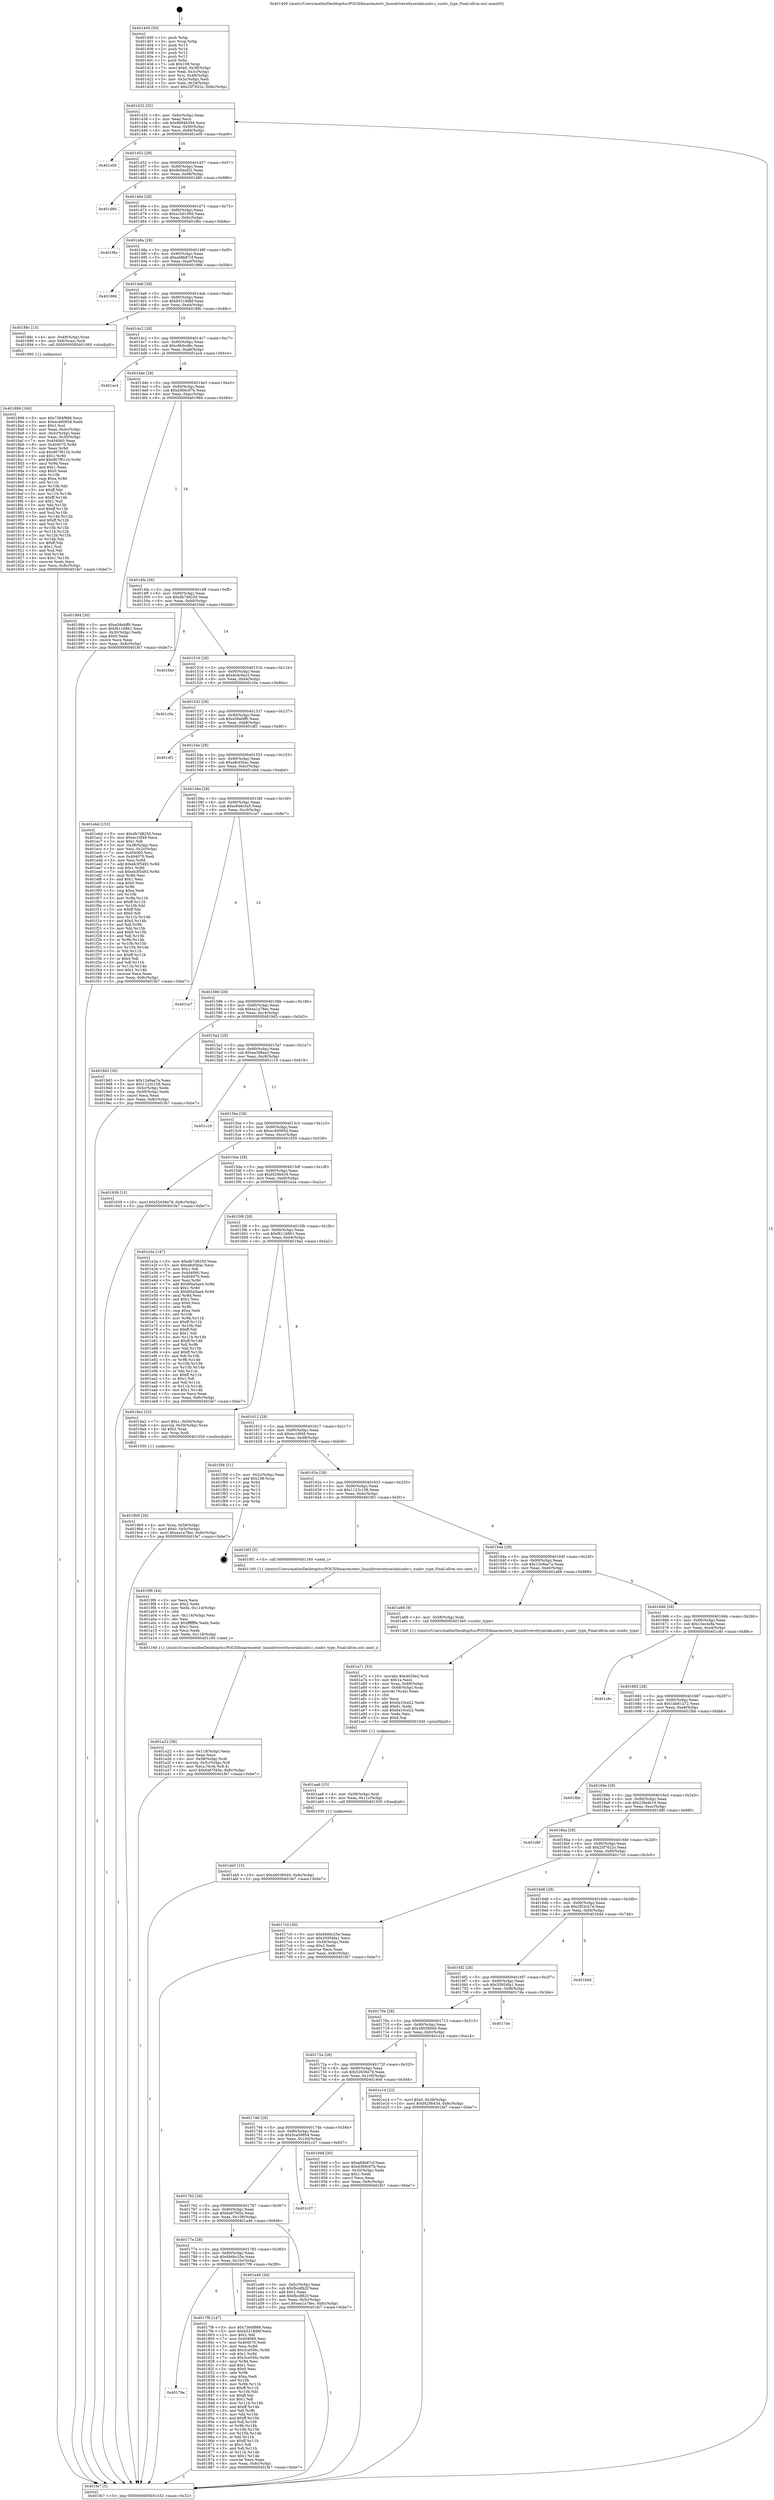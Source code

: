 digraph "0x401400" {
  label = "0x401400 (/mnt/c/Users/mathe/Desktop/tcc/POCII/binaries/extr_linuxdriversttyserialsunhv.c_sunhv_type_Final-ollvm.out::main(0))"
  labelloc = "t"
  node[shape=record]

  Entry [label="",width=0.3,height=0.3,shape=circle,fillcolor=black,style=filled]
  "0x401432" [label="{
     0x401432 [32]\l
     | [instrs]\l
     &nbsp;&nbsp;0x401432 \<+6\>: mov -0x8c(%rbp),%eax\l
     &nbsp;&nbsp;0x401438 \<+2\>: mov %eax,%ecx\l
     &nbsp;&nbsp;0x40143a \<+6\>: sub $0x8b94b394,%ecx\l
     &nbsp;&nbsp;0x401440 \<+6\>: mov %eax,-0x90(%rbp)\l
     &nbsp;&nbsp;0x401446 \<+6\>: mov %ecx,-0x94(%rbp)\l
     &nbsp;&nbsp;0x40144c \<+6\>: je 0000000000401e00 \<main+0xa00\>\l
  }"]
  "0x401e00" [label="{
     0x401e00\l
  }", style=dashed]
  "0x401452" [label="{
     0x401452 [28]\l
     | [instrs]\l
     &nbsp;&nbsp;0x401452 \<+5\>: jmp 0000000000401457 \<main+0x57\>\l
     &nbsp;&nbsp;0x401457 \<+6\>: mov -0x90(%rbp),%eax\l
     &nbsp;&nbsp;0x40145d \<+5\>: sub $0x9e5eaf22,%eax\l
     &nbsp;&nbsp;0x401462 \<+6\>: mov %eax,-0x98(%rbp)\l
     &nbsp;&nbsp;0x401468 \<+6\>: je 0000000000401d80 \<main+0x980\>\l
  }"]
  Exit [label="",width=0.3,height=0.3,shape=circle,fillcolor=black,style=filled,peripheries=2]
  "0x401d80" [label="{
     0x401d80\l
  }", style=dashed]
  "0x40146e" [label="{
     0x40146e [28]\l
     | [instrs]\l
     &nbsp;&nbsp;0x40146e \<+5\>: jmp 0000000000401473 \<main+0x73\>\l
     &nbsp;&nbsp;0x401473 \<+6\>: mov -0x90(%rbp),%eax\l
     &nbsp;&nbsp;0x401479 \<+5\>: sub $0xa1b0190d,%eax\l
     &nbsp;&nbsp;0x40147e \<+6\>: mov %eax,-0x9c(%rbp)\l
     &nbsp;&nbsp;0x401484 \<+6\>: je 0000000000401f8a \<main+0xb8a\>\l
  }"]
  "0x401ab5" [label="{
     0x401ab5 [15]\l
     | [instrs]\l
     &nbsp;&nbsp;0x401ab5 \<+10\>: movl $0x48038040,-0x8c(%rbp)\l
     &nbsp;&nbsp;0x401abf \<+5\>: jmp 0000000000401fe7 \<main+0xbe7\>\l
  }"]
  "0x401f8a" [label="{
     0x401f8a\l
  }", style=dashed]
  "0x40148a" [label="{
     0x40148a [28]\l
     | [instrs]\l
     &nbsp;&nbsp;0x40148a \<+5\>: jmp 000000000040148f \<main+0x8f\>\l
     &nbsp;&nbsp;0x40148f \<+6\>: mov -0x90(%rbp),%eax\l
     &nbsp;&nbsp;0x401495 \<+5\>: sub $0xa68b87cf,%eax\l
     &nbsp;&nbsp;0x40149a \<+6\>: mov %eax,-0xa0(%rbp)\l
     &nbsp;&nbsp;0x4014a0 \<+6\>: je 0000000000401966 \<main+0x566\>\l
  }"]
  "0x401aa6" [label="{
     0x401aa6 [15]\l
     | [instrs]\l
     &nbsp;&nbsp;0x401aa6 \<+4\>: mov -0x58(%rbp),%rdi\l
     &nbsp;&nbsp;0x401aaa \<+6\>: mov %eax,-0x11c(%rbp)\l
     &nbsp;&nbsp;0x401ab0 \<+5\>: call 0000000000401030 \<free@plt\>\l
     | [calls]\l
     &nbsp;&nbsp;0x401030 \{1\} (unknown)\l
  }"]
  "0x401966" [label="{
     0x401966\l
  }", style=dashed]
  "0x4014a6" [label="{
     0x4014a6 [28]\l
     | [instrs]\l
     &nbsp;&nbsp;0x4014a6 \<+5\>: jmp 00000000004014ab \<main+0xab\>\l
     &nbsp;&nbsp;0x4014ab \<+6\>: mov -0x90(%rbp),%eax\l
     &nbsp;&nbsp;0x4014b1 \<+5\>: sub $0xb5218d6f,%eax\l
     &nbsp;&nbsp;0x4014b6 \<+6\>: mov %eax,-0xa4(%rbp)\l
     &nbsp;&nbsp;0x4014bc \<+6\>: je 000000000040188c \<main+0x48c\>\l
  }"]
  "0x401a71" [label="{
     0x401a71 [53]\l
     | [instrs]\l
     &nbsp;&nbsp;0x401a71 \<+10\>: movabs $0x4020e2,%rdi\l
     &nbsp;&nbsp;0x401a7b \<+5\>: mov $0x1a,%ecx\l
     &nbsp;&nbsp;0x401a80 \<+4\>: mov %rax,-0x68(%rbp)\l
     &nbsp;&nbsp;0x401a84 \<+4\>: mov -0x68(%rbp),%rax\l
     &nbsp;&nbsp;0x401a88 \<+3\>: movsbl (%rax),%eax\l
     &nbsp;&nbsp;0x401a8b \<+1\>: cltd\l
     &nbsp;&nbsp;0x401a8c \<+2\>: idiv %ecx\l
     &nbsp;&nbsp;0x401a8e \<+6\>: add $0x6a10ce22,%edx\l
     &nbsp;&nbsp;0x401a94 \<+3\>: add $0x61,%edx\l
     &nbsp;&nbsp;0x401a97 \<+6\>: sub $0x6a10ce22,%edx\l
     &nbsp;&nbsp;0x401a9d \<+2\>: mov %edx,%esi\l
     &nbsp;&nbsp;0x401a9f \<+2\>: mov $0x0,%al\l
     &nbsp;&nbsp;0x401aa1 \<+5\>: call 0000000000401040 \<printf@plt\>\l
     | [calls]\l
     &nbsp;&nbsp;0x401040 \{1\} (unknown)\l
  }"]
  "0x40188c" [label="{
     0x40188c [13]\l
     | [instrs]\l
     &nbsp;&nbsp;0x40188c \<+4\>: mov -0x48(%rbp),%rax\l
     &nbsp;&nbsp;0x401890 \<+4\>: mov 0x8(%rax),%rdi\l
     &nbsp;&nbsp;0x401894 \<+5\>: call 0000000000401060 \<atoi@plt\>\l
     | [calls]\l
     &nbsp;&nbsp;0x401060 \{1\} (unknown)\l
  }"]
  "0x4014c2" [label="{
     0x4014c2 [28]\l
     | [instrs]\l
     &nbsp;&nbsp;0x4014c2 \<+5\>: jmp 00000000004014c7 \<main+0xc7\>\l
     &nbsp;&nbsp;0x4014c7 \<+6\>: mov -0x90(%rbp),%eax\l
     &nbsp;&nbsp;0x4014cd \<+5\>: sub $0xc6b0cd6c,%eax\l
     &nbsp;&nbsp;0x4014d2 \<+6\>: mov %eax,-0xa8(%rbp)\l
     &nbsp;&nbsp;0x4014d8 \<+6\>: je 0000000000401ac4 \<main+0x6c4\>\l
  }"]
  "0x401a22" [label="{
     0x401a22 [36]\l
     | [instrs]\l
     &nbsp;&nbsp;0x401a22 \<+6\>: mov -0x118(%rbp),%ecx\l
     &nbsp;&nbsp;0x401a28 \<+3\>: imul %eax,%ecx\l
     &nbsp;&nbsp;0x401a2b \<+4\>: mov -0x58(%rbp),%rdi\l
     &nbsp;&nbsp;0x401a2f \<+4\>: movslq -0x5c(%rbp),%r8\l
     &nbsp;&nbsp;0x401a33 \<+4\>: mov %ecx,(%rdi,%r8,4)\l
     &nbsp;&nbsp;0x401a37 \<+10\>: movl $0x6a67f45e,-0x8c(%rbp)\l
     &nbsp;&nbsp;0x401a41 \<+5\>: jmp 0000000000401fe7 \<main+0xbe7\>\l
  }"]
  "0x401ac4" [label="{
     0x401ac4\l
  }", style=dashed]
  "0x4014de" [label="{
     0x4014de [28]\l
     | [instrs]\l
     &nbsp;&nbsp;0x4014de \<+5\>: jmp 00000000004014e3 \<main+0xe3\>\l
     &nbsp;&nbsp;0x4014e3 \<+6\>: mov -0x90(%rbp),%eax\l
     &nbsp;&nbsp;0x4014e9 \<+5\>: sub $0xd366c97b,%eax\l
     &nbsp;&nbsp;0x4014ee \<+6\>: mov %eax,-0xac(%rbp)\l
     &nbsp;&nbsp;0x4014f4 \<+6\>: je 0000000000401984 \<main+0x584\>\l
  }"]
  "0x4019f6" [label="{
     0x4019f6 [44]\l
     | [instrs]\l
     &nbsp;&nbsp;0x4019f6 \<+2\>: xor %ecx,%ecx\l
     &nbsp;&nbsp;0x4019f8 \<+5\>: mov $0x2,%edx\l
     &nbsp;&nbsp;0x4019fd \<+6\>: mov %edx,-0x114(%rbp)\l
     &nbsp;&nbsp;0x401a03 \<+1\>: cltd\l
     &nbsp;&nbsp;0x401a04 \<+6\>: mov -0x114(%rbp),%esi\l
     &nbsp;&nbsp;0x401a0a \<+2\>: idiv %esi\l
     &nbsp;&nbsp;0x401a0c \<+6\>: imul $0xfffffffe,%edx,%edx\l
     &nbsp;&nbsp;0x401a12 \<+3\>: sub $0x1,%ecx\l
     &nbsp;&nbsp;0x401a15 \<+2\>: sub %ecx,%edx\l
     &nbsp;&nbsp;0x401a17 \<+6\>: mov %edx,-0x118(%rbp)\l
     &nbsp;&nbsp;0x401a1d \<+5\>: call 0000000000401160 \<next_i\>\l
     | [calls]\l
     &nbsp;&nbsp;0x401160 \{1\} (/mnt/c/Users/mathe/Desktop/tcc/POCII/binaries/extr_linuxdriversttyserialsunhv.c_sunhv_type_Final-ollvm.out::next_i)\l
  }"]
  "0x401984" [label="{
     0x401984 [30]\l
     | [instrs]\l
     &nbsp;&nbsp;0x401984 \<+5\>: mov $0xe58ebff0,%eax\l
     &nbsp;&nbsp;0x401989 \<+5\>: mov $0xf6116861,%ecx\l
     &nbsp;&nbsp;0x40198e \<+3\>: mov -0x30(%rbp),%edx\l
     &nbsp;&nbsp;0x401991 \<+3\>: cmp $0x0,%edx\l
     &nbsp;&nbsp;0x401994 \<+3\>: cmove %ecx,%eax\l
     &nbsp;&nbsp;0x401997 \<+6\>: mov %eax,-0x8c(%rbp)\l
     &nbsp;&nbsp;0x40199d \<+5\>: jmp 0000000000401fe7 \<main+0xbe7\>\l
  }"]
  "0x4014fa" [label="{
     0x4014fa [28]\l
     | [instrs]\l
     &nbsp;&nbsp;0x4014fa \<+5\>: jmp 00000000004014ff \<main+0xff\>\l
     &nbsp;&nbsp;0x4014ff \<+6\>: mov -0x90(%rbp),%eax\l
     &nbsp;&nbsp;0x401505 \<+5\>: sub $0xdb7d8250,%eax\l
     &nbsp;&nbsp;0x40150a \<+6\>: mov %eax,-0xb0(%rbp)\l
     &nbsp;&nbsp;0x401510 \<+6\>: je 0000000000401fdd \<main+0xbdd\>\l
  }"]
  "0x4019b9" [label="{
     0x4019b9 [26]\l
     | [instrs]\l
     &nbsp;&nbsp;0x4019b9 \<+4\>: mov %rax,-0x58(%rbp)\l
     &nbsp;&nbsp;0x4019bd \<+7\>: movl $0x0,-0x5c(%rbp)\l
     &nbsp;&nbsp;0x4019c4 \<+10\>: movl $0xea1a78ec,-0x8c(%rbp)\l
     &nbsp;&nbsp;0x4019ce \<+5\>: jmp 0000000000401fe7 \<main+0xbe7\>\l
  }"]
  "0x401fdd" [label="{
     0x401fdd\l
  }", style=dashed]
  "0x401516" [label="{
     0x401516 [28]\l
     | [instrs]\l
     &nbsp;&nbsp;0x401516 \<+5\>: jmp 000000000040151b \<main+0x11b\>\l
     &nbsp;&nbsp;0x40151b \<+6\>: mov -0x90(%rbp),%eax\l
     &nbsp;&nbsp;0x401521 \<+5\>: sub $0xdcdc9ac3,%eax\l
     &nbsp;&nbsp;0x401526 \<+6\>: mov %eax,-0xb4(%rbp)\l
     &nbsp;&nbsp;0x40152c \<+6\>: je 0000000000401c0a \<main+0x80a\>\l
  }"]
  "0x401899" [label="{
     0x401899 [160]\l
     | [instrs]\l
     &nbsp;&nbsp;0x401899 \<+5\>: mov $0x7384f988,%ecx\l
     &nbsp;&nbsp;0x40189e \<+5\>: mov $0xec40085d,%edx\l
     &nbsp;&nbsp;0x4018a3 \<+3\>: mov $0x1,%sil\l
     &nbsp;&nbsp;0x4018a6 \<+3\>: mov %eax,-0x4c(%rbp)\l
     &nbsp;&nbsp;0x4018a9 \<+3\>: mov -0x4c(%rbp),%eax\l
     &nbsp;&nbsp;0x4018ac \<+3\>: mov %eax,-0x30(%rbp)\l
     &nbsp;&nbsp;0x4018af \<+7\>: mov 0x404060,%eax\l
     &nbsp;&nbsp;0x4018b6 \<+8\>: mov 0x404070,%r8d\l
     &nbsp;&nbsp;0x4018be \<+3\>: mov %eax,%r9d\l
     &nbsp;&nbsp;0x4018c1 \<+7\>: sub $0x967f911b,%r9d\l
     &nbsp;&nbsp;0x4018c8 \<+4\>: sub $0x1,%r9d\l
     &nbsp;&nbsp;0x4018cc \<+7\>: add $0x967f911b,%r9d\l
     &nbsp;&nbsp;0x4018d3 \<+4\>: imul %r9d,%eax\l
     &nbsp;&nbsp;0x4018d7 \<+3\>: and $0x1,%eax\l
     &nbsp;&nbsp;0x4018da \<+3\>: cmp $0x0,%eax\l
     &nbsp;&nbsp;0x4018dd \<+4\>: sete %r10b\l
     &nbsp;&nbsp;0x4018e1 \<+4\>: cmp $0xa,%r8d\l
     &nbsp;&nbsp;0x4018e5 \<+4\>: setl %r11b\l
     &nbsp;&nbsp;0x4018e9 \<+3\>: mov %r10b,%bl\l
     &nbsp;&nbsp;0x4018ec \<+3\>: xor $0xff,%bl\l
     &nbsp;&nbsp;0x4018ef \<+3\>: mov %r11b,%r14b\l
     &nbsp;&nbsp;0x4018f2 \<+4\>: xor $0xff,%r14b\l
     &nbsp;&nbsp;0x4018f6 \<+4\>: xor $0x1,%sil\l
     &nbsp;&nbsp;0x4018fa \<+3\>: mov %bl,%r15b\l
     &nbsp;&nbsp;0x4018fd \<+4\>: and $0xff,%r15b\l
     &nbsp;&nbsp;0x401901 \<+3\>: and %sil,%r10b\l
     &nbsp;&nbsp;0x401904 \<+3\>: mov %r14b,%r12b\l
     &nbsp;&nbsp;0x401907 \<+4\>: and $0xff,%r12b\l
     &nbsp;&nbsp;0x40190b \<+3\>: and %sil,%r11b\l
     &nbsp;&nbsp;0x40190e \<+3\>: or %r10b,%r15b\l
     &nbsp;&nbsp;0x401911 \<+3\>: or %r11b,%r12b\l
     &nbsp;&nbsp;0x401914 \<+3\>: xor %r12b,%r15b\l
     &nbsp;&nbsp;0x401917 \<+3\>: or %r14b,%bl\l
     &nbsp;&nbsp;0x40191a \<+3\>: xor $0xff,%bl\l
     &nbsp;&nbsp;0x40191d \<+4\>: or $0x1,%sil\l
     &nbsp;&nbsp;0x401921 \<+3\>: and %sil,%bl\l
     &nbsp;&nbsp;0x401924 \<+3\>: or %bl,%r15b\l
     &nbsp;&nbsp;0x401927 \<+4\>: test $0x1,%r15b\l
     &nbsp;&nbsp;0x40192b \<+3\>: cmovne %edx,%ecx\l
     &nbsp;&nbsp;0x40192e \<+6\>: mov %ecx,-0x8c(%rbp)\l
     &nbsp;&nbsp;0x401934 \<+5\>: jmp 0000000000401fe7 \<main+0xbe7\>\l
  }"]
  "0x401c0a" [label="{
     0x401c0a\l
  }", style=dashed]
  "0x401532" [label="{
     0x401532 [28]\l
     | [instrs]\l
     &nbsp;&nbsp;0x401532 \<+5\>: jmp 0000000000401537 \<main+0x137\>\l
     &nbsp;&nbsp;0x401537 \<+6\>: mov -0x90(%rbp),%eax\l
     &nbsp;&nbsp;0x40153d \<+5\>: sub $0xe58ebff0,%eax\l
     &nbsp;&nbsp;0x401542 \<+6\>: mov %eax,-0xb8(%rbp)\l
     &nbsp;&nbsp;0x401548 \<+6\>: je 0000000000401df1 \<main+0x9f1\>\l
  }"]
  "0x40179a" [label="{
     0x40179a\l
  }", style=dashed]
  "0x401df1" [label="{
     0x401df1\l
  }", style=dashed]
  "0x40154e" [label="{
     0x40154e [28]\l
     | [instrs]\l
     &nbsp;&nbsp;0x40154e \<+5\>: jmp 0000000000401553 \<main+0x153\>\l
     &nbsp;&nbsp;0x401553 \<+6\>: mov -0x90(%rbp),%eax\l
     &nbsp;&nbsp;0x401559 \<+5\>: sub $0xe8cf30ac,%eax\l
     &nbsp;&nbsp;0x40155e \<+6\>: mov %eax,-0xbc(%rbp)\l
     &nbsp;&nbsp;0x401564 \<+6\>: je 0000000000401ebd \<main+0xabd\>\l
  }"]
  "0x4017f9" [label="{
     0x4017f9 [147]\l
     | [instrs]\l
     &nbsp;&nbsp;0x4017f9 \<+5\>: mov $0x7384f988,%eax\l
     &nbsp;&nbsp;0x4017fe \<+5\>: mov $0xb5218d6f,%ecx\l
     &nbsp;&nbsp;0x401803 \<+2\>: mov $0x1,%dl\l
     &nbsp;&nbsp;0x401805 \<+7\>: mov 0x404060,%esi\l
     &nbsp;&nbsp;0x40180c \<+7\>: mov 0x404070,%edi\l
     &nbsp;&nbsp;0x401813 \<+3\>: mov %esi,%r8d\l
     &nbsp;&nbsp;0x401816 \<+7\>: add $0x3ce556c,%r8d\l
     &nbsp;&nbsp;0x40181d \<+4\>: sub $0x1,%r8d\l
     &nbsp;&nbsp;0x401821 \<+7\>: sub $0x3ce556c,%r8d\l
     &nbsp;&nbsp;0x401828 \<+4\>: imul %r8d,%esi\l
     &nbsp;&nbsp;0x40182c \<+3\>: and $0x1,%esi\l
     &nbsp;&nbsp;0x40182f \<+3\>: cmp $0x0,%esi\l
     &nbsp;&nbsp;0x401832 \<+4\>: sete %r9b\l
     &nbsp;&nbsp;0x401836 \<+3\>: cmp $0xa,%edi\l
     &nbsp;&nbsp;0x401839 \<+4\>: setl %r10b\l
     &nbsp;&nbsp;0x40183d \<+3\>: mov %r9b,%r11b\l
     &nbsp;&nbsp;0x401840 \<+4\>: xor $0xff,%r11b\l
     &nbsp;&nbsp;0x401844 \<+3\>: mov %r10b,%bl\l
     &nbsp;&nbsp;0x401847 \<+3\>: xor $0xff,%bl\l
     &nbsp;&nbsp;0x40184a \<+3\>: xor $0x1,%dl\l
     &nbsp;&nbsp;0x40184d \<+3\>: mov %r11b,%r14b\l
     &nbsp;&nbsp;0x401850 \<+4\>: and $0xff,%r14b\l
     &nbsp;&nbsp;0x401854 \<+3\>: and %dl,%r9b\l
     &nbsp;&nbsp;0x401857 \<+3\>: mov %bl,%r15b\l
     &nbsp;&nbsp;0x40185a \<+4\>: and $0xff,%r15b\l
     &nbsp;&nbsp;0x40185e \<+3\>: and %dl,%r10b\l
     &nbsp;&nbsp;0x401861 \<+3\>: or %r9b,%r14b\l
     &nbsp;&nbsp;0x401864 \<+3\>: or %r10b,%r15b\l
     &nbsp;&nbsp;0x401867 \<+3\>: xor %r15b,%r14b\l
     &nbsp;&nbsp;0x40186a \<+3\>: or %bl,%r11b\l
     &nbsp;&nbsp;0x40186d \<+4\>: xor $0xff,%r11b\l
     &nbsp;&nbsp;0x401871 \<+3\>: or $0x1,%dl\l
     &nbsp;&nbsp;0x401874 \<+3\>: and %dl,%r11b\l
     &nbsp;&nbsp;0x401877 \<+3\>: or %r11b,%r14b\l
     &nbsp;&nbsp;0x40187a \<+4\>: test $0x1,%r14b\l
     &nbsp;&nbsp;0x40187e \<+3\>: cmovne %ecx,%eax\l
     &nbsp;&nbsp;0x401881 \<+6\>: mov %eax,-0x8c(%rbp)\l
     &nbsp;&nbsp;0x401887 \<+5\>: jmp 0000000000401fe7 \<main+0xbe7\>\l
  }"]
  "0x401ebd" [label="{
     0x401ebd [153]\l
     | [instrs]\l
     &nbsp;&nbsp;0x401ebd \<+5\>: mov $0xdb7d8250,%eax\l
     &nbsp;&nbsp;0x401ec2 \<+5\>: mov $0xec10f49,%ecx\l
     &nbsp;&nbsp;0x401ec7 \<+2\>: mov $0x1,%dl\l
     &nbsp;&nbsp;0x401ec9 \<+3\>: mov -0x38(%rbp),%esi\l
     &nbsp;&nbsp;0x401ecc \<+3\>: mov %esi,-0x2c(%rbp)\l
     &nbsp;&nbsp;0x401ecf \<+7\>: mov 0x404060,%esi\l
     &nbsp;&nbsp;0x401ed6 \<+7\>: mov 0x404070,%edi\l
     &nbsp;&nbsp;0x401edd \<+3\>: mov %esi,%r8d\l
     &nbsp;&nbsp;0x401ee0 \<+7\>: add $0xeb3f5483,%r8d\l
     &nbsp;&nbsp;0x401ee7 \<+4\>: sub $0x1,%r8d\l
     &nbsp;&nbsp;0x401eeb \<+7\>: sub $0xeb3f5483,%r8d\l
     &nbsp;&nbsp;0x401ef2 \<+4\>: imul %r8d,%esi\l
     &nbsp;&nbsp;0x401ef6 \<+3\>: and $0x1,%esi\l
     &nbsp;&nbsp;0x401ef9 \<+3\>: cmp $0x0,%esi\l
     &nbsp;&nbsp;0x401efc \<+4\>: sete %r9b\l
     &nbsp;&nbsp;0x401f00 \<+3\>: cmp $0xa,%edi\l
     &nbsp;&nbsp;0x401f03 \<+4\>: setl %r10b\l
     &nbsp;&nbsp;0x401f07 \<+3\>: mov %r9b,%r11b\l
     &nbsp;&nbsp;0x401f0a \<+4\>: xor $0xff,%r11b\l
     &nbsp;&nbsp;0x401f0e \<+3\>: mov %r10b,%bl\l
     &nbsp;&nbsp;0x401f11 \<+3\>: xor $0xff,%bl\l
     &nbsp;&nbsp;0x401f14 \<+3\>: xor $0x0,%dl\l
     &nbsp;&nbsp;0x401f17 \<+3\>: mov %r11b,%r14b\l
     &nbsp;&nbsp;0x401f1a \<+4\>: and $0x0,%r14b\l
     &nbsp;&nbsp;0x401f1e \<+3\>: and %dl,%r9b\l
     &nbsp;&nbsp;0x401f21 \<+3\>: mov %bl,%r15b\l
     &nbsp;&nbsp;0x401f24 \<+4\>: and $0x0,%r15b\l
     &nbsp;&nbsp;0x401f28 \<+3\>: and %dl,%r10b\l
     &nbsp;&nbsp;0x401f2b \<+3\>: or %r9b,%r14b\l
     &nbsp;&nbsp;0x401f2e \<+3\>: or %r10b,%r15b\l
     &nbsp;&nbsp;0x401f31 \<+3\>: xor %r15b,%r14b\l
     &nbsp;&nbsp;0x401f34 \<+3\>: or %bl,%r11b\l
     &nbsp;&nbsp;0x401f37 \<+4\>: xor $0xff,%r11b\l
     &nbsp;&nbsp;0x401f3b \<+3\>: or $0x0,%dl\l
     &nbsp;&nbsp;0x401f3e \<+3\>: and %dl,%r11b\l
     &nbsp;&nbsp;0x401f41 \<+3\>: or %r11b,%r14b\l
     &nbsp;&nbsp;0x401f44 \<+4\>: test $0x1,%r14b\l
     &nbsp;&nbsp;0x401f48 \<+3\>: cmovne %ecx,%eax\l
     &nbsp;&nbsp;0x401f4b \<+6\>: mov %eax,-0x8c(%rbp)\l
     &nbsp;&nbsp;0x401f51 \<+5\>: jmp 0000000000401fe7 \<main+0xbe7\>\l
  }"]
  "0x40156a" [label="{
     0x40156a [28]\l
     | [instrs]\l
     &nbsp;&nbsp;0x40156a \<+5\>: jmp 000000000040156f \<main+0x16f\>\l
     &nbsp;&nbsp;0x40156f \<+6\>: mov -0x90(%rbp),%eax\l
     &nbsp;&nbsp;0x401575 \<+5\>: sub $0xe946c5a5,%eax\l
     &nbsp;&nbsp;0x40157a \<+6\>: mov %eax,-0xc0(%rbp)\l
     &nbsp;&nbsp;0x401580 \<+6\>: je 0000000000401ce7 \<main+0x8e7\>\l
  }"]
  "0x40177e" [label="{
     0x40177e [28]\l
     | [instrs]\l
     &nbsp;&nbsp;0x40177e \<+5\>: jmp 0000000000401783 \<main+0x383\>\l
     &nbsp;&nbsp;0x401783 \<+6\>: mov -0x90(%rbp),%eax\l
     &nbsp;&nbsp;0x401789 \<+5\>: sub $0x6b66c25e,%eax\l
     &nbsp;&nbsp;0x40178e \<+6\>: mov %eax,-0x10c(%rbp)\l
     &nbsp;&nbsp;0x401794 \<+6\>: je 00000000004017f9 \<main+0x3f9\>\l
  }"]
  "0x401ce7" [label="{
     0x401ce7\l
  }", style=dashed]
  "0x401586" [label="{
     0x401586 [28]\l
     | [instrs]\l
     &nbsp;&nbsp;0x401586 \<+5\>: jmp 000000000040158b \<main+0x18b\>\l
     &nbsp;&nbsp;0x40158b \<+6\>: mov -0x90(%rbp),%eax\l
     &nbsp;&nbsp;0x401591 \<+5\>: sub $0xea1a78ec,%eax\l
     &nbsp;&nbsp;0x401596 \<+6\>: mov %eax,-0xc4(%rbp)\l
     &nbsp;&nbsp;0x40159c \<+6\>: je 00000000004019d3 \<main+0x5d3\>\l
  }"]
  "0x401a46" [label="{
     0x401a46 [34]\l
     | [instrs]\l
     &nbsp;&nbsp;0x401a46 \<+3\>: mov -0x5c(%rbp),%eax\l
     &nbsp;&nbsp;0x401a49 \<+5\>: sub $0xfbcdfb2f,%eax\l
     &nbsp;&nbsp;0x401a4e \<+3\>: add $0x1,%eax\l
     &nbsp;&nbsp;0x401a51 \<+5\>: add $0xfbcdfb2f,%eax\l
     &nbsp;&nbsp;0x401a56 \<+3\>: mov %eax,-0x5c(%rbp)\l
     &nbsp;&nbsp;0x401a59 \<+10\>: movl $0xea1a78ec,-0x8c(%rbp)\l
     &nbsp;&nbsp;0x401a63 \<+5\>: jmp 0000000000401fe7 \<main+0xbe7\>\l
  }"]
  "0x4019d3" [label="{
     0x4019d3 [30]\l
     | [instrs]\l
     &nbsp;&nbsp;0x4019d3 \<+5\>: mov $0x12e9aa7a,%eax\l
     &nbsp;&nbsp;0x4019d8 \<+5\>: mov $0x1123c158,%ecx\l
     &nbsp;&nbsp;0x4019dd \<+3\>: mov -0x5c(%rbp),%edx\l
     &nbsp;&nbsp;0x4019e0 \<+3\>: cmp -0x50(%rbp),%edx\l
     &nbsp;&nbsp;0x4019e3 \<+3\>: cmovl %ecx,%eax\l
     &nbsp;&nbsp;0x4019e6 \<+6\>: mov %eax,-0x8c(%rbp)\l
     &nbsp;&nbsp;0x4019ec \<+5\>: jmp 0000000000401fe7 \<main+0xbe7\>\l
  }"]
  "0x4015a2" [label="{
     0x4015a2 [28]\l
     | [instrs]\l
     &nbsp;&nbsp;0x4015a2 \<+5\>: jmp 00000000004015a7 \<main+0x1a7\>\l
     &nbsp;&nbsp;0x4015a7 \<+6\>: mov -0x90(%rbp),%eax\l
     &nbsp;&nbsp;0x4015ad \<+5\>: sub $0xea398ea3,%eax\l
     &nbsp;&nbsp;0x4015b2 \<+6\>: mov %eax,-0xc8(%rbp)\l
     &nbsp;&nbsp;0x4015b8 \<+6\>: je 0000000000401c19 \<main+0x819\>\l
  }"]
  "0x401762" [label="{
     0x401762 [28]\l
     | [instrs]\l
     &nbsp;&nbsp;0x401762 \<+5\>: jmp 0000000000401767 \<main+0x367\>\l
     &nbsp;&nbsp;0x401767 \<+6\>: mov -0x90(%rbp),%eax\l
     &nbsp;&nbsp;0x40176d \<+5\>: sub $0x6a67f45e,%eax\l
     &nbsp;&nbsp;0x401772 \<+6\>: mov %eax,-0x108(%rbp)\l
     &nbsp;&nbsp;0x401778 \<+6\>: je 0000000000401a46 \<main+0x646\>\l
  }"]
  "0x401c19" [label="{
     0x401c19\l
  }", style=dashed]
  "0x4015be" [label="{
     0x4015be [28]\l
     | [instrs]\l
     &nbsp;&nbsp;0x4015be \<+5\>: jmp 00000000004015c3 \<main+0x1c3\>\l
     &nbsp;&nbsp;0x4015c3 \<+6\>: mov -0x90(%rbp),%eax\l
     &nbsp;&nbsp;0x4015c9 \<+5\>: sub $0xec40085d,%eax\l
     &nbsp;&nbsp;0x4015ce \<+6\>: mov %eax,-0xcc(%rbp)\l
     &nbsp;&nbsp;0x4015d4 \<+6\>: je 0000000000401939 \<main+0x539\>\l
  }"]
  "0x401c37" [label="{
     0x401c37\l
  }", style=dashed]
  "0x401939" [label="{
     0x401939 [15]\l
     | [instrs]\l
     &nbsp;&nbsp;0x401939 \<+10\>: movl $0x52636e78,-0x8c(%rbp)\l
     &nbsp;&nbsp;0x401943 \<+5\>: jmp 0000000000401fe7 \<main+0xbe7\>\l
  }"]
  "0x4015da" [label="{
     0x4015da [28]\l
     | [instrs]\l
     &nbsp;&nbsp;0x4015da \<+5\>: jmp 00000000004015df \<main+0x1df\>\l
     &nbsp;&nbsp;0x4015df \<+6\>: mov -0x90(%rbp),%eax\l
     &nbsp;&nbsp;0x4015e5 \<+5\>: sub $0xf429b434,%eax\l
     &nbsp;&nbsp;0x4015ea \<+6\>: mov %eax,-0xd0(%rbp)\l
     &nbsp;&nbsp;0x4015f0 \<+6\>: je 0000000000401e2a \<main+0xa2a\>\l
  }"]
  "0x401746" [label="{
     0x401746 [28]\l
     | [instrs]\l
     &nbsp;&nbsp;0x401746 \<+5\>: jmp 000000000040174b \<main+0x34b\>\l
     &nbsp;&nbsp;0x40174b \<+6\>: mov -0x90(%rbp),%eax\l
     &nbsp;&nbsp;0x401751 \<+5\>: sub $0x5ca59954,%eax\l
     &nbsp;&nbsp;0x401756 \<+6\>: mov %eax,-0x104(%rbp)\l
     &nbsp;&nbsp;0x40175c \<+6\>: je 0000000000401c37 \<main+0x837\>\l
  }"]
  "0x401e2a" [label="{
     0x401e2a [147]\l
     | [instrs]\l
     &nbsp;&nbsp;0x401e2a \<+5\>: mov $0xdb7d8250,%eax\l
     &nbsp;&nbsp;0x401e2f \<+5\>: mov $0xe8cf30ac,%ecx\l
     &nbsp;&nbsp;0x401e34 \<+2\>: mov $0x1,%dl\l
     &nbsp;&nbsp;0x401e36 \<+7\>: mov 0x404060,%esi\l
     &nbsp;&nbsp;0x401e3d \<+7\>: mov 0x404070,%edi\l
     &nbsp;&nbsp;0x401e44 \<+3\>: mov %esi,%r8d\l
     &nbsp;&nbsp;0x401e47 \<+7\>: add $0x8f4a5ae4,%r8d\l
     &nbsp;&nbsp;0x401e4e \<+4\>: sub $0x1,%r8d\l
     &nbsp;&nbsp;0x401e52 \<+7\>: sub $0x8f4a5ae4,%r8d\l
     &nbsp;&nbsp;0x401e59 \<+4\>: imul %r8d,%esi\l
     &nbsp;&nbsp;0x401e5d \<+3\>: and $0x1,%esi\l
     &nbsp;&nbsp;0x401e60 \<+3\>: cmp $0x0,%esi\l
     &nbsp;&nbsp;0x401e63 \<+4\>: sete %r9b\l
     &nbsp;&nbsp;0x401e67 \<+3\>: cmp $0xa,%edi\l
     &nbsp;&nbsp;0x401e6a \<+4\>: setl %r10b\l
     &nbsp;&nbsp;0x401e6e \<+3\>: mov %r9b,%r11b\l
     &nbsp;&nbsp;0x401e71 \<+4\>: xor $0xff,%r11b\l
     &nbsp;&nbsp;0x401e75 \<+3\>: mov %r10b,%bl\l
     &nbsp;&nbsp;0x401e78 \<+3\>: xor $0xff,%bl\l
     &nbsp;&nbsp;0x401e7b \<+3\>: xor $0x1,%dl\l
     &nbsp;&nbsp;0x401e7e \<+3\>: mov %r11b,%r14b\l
     &nbsp;&nbsp;0x401e81 \<+4\>: and $0xff,%r14b\l
     &nbsp;&nbsp;0x401e85 \<+3\>: and %dl,%r9b\l
     &nbsp;&nbsp;0x401e88 \<+3\>: mov %bl,%r15b\l
     &nbsp;&nbsp;0x401e8b \<+4\>: and $0xff,%r15b\l
     &nbsp;&nbsp;0x401e8f \<+3\>: and %dl,%r10b\l
     &nbsp;&nbsp;0x401e92 \<+3\>: or %r9b,%r14b\l
     &nbsp;&nbsp;0x401e95 \<+3\>: or %r10b,%r15b\l
     &nbsp;&nbsp;0x401e98 \<+3\>: xor %r15b,%r14b\l
     &nbsp;&nbsp;0x401e9b \<+3\>: or %bl,%r11b\l
     &nbsp;&nbsp;0x401e9e \<+4\>: xor $0xff,%r11b\l
     &nbsp;&nbsp;0x401ea2 \<+3\>: or $0x1,%dl\l
     &nbsp;&nbsp;0x401ea5 \<+3\>: and %dl,%r11b\l
     &nbsp;&nbsp;0x401ea8 \<+3\>: or %r11b,%r14b\l
     &nbsp;&nbsp;0x401eab \<+4\>: test $0x1,%r14b\l
     &nbsp;&nbsp;0x401eaf \<+3\>: cmovne %ecx,%eax\l
     &nbsp;&nbsp;0x401eb2 \<+6\>: mov %eax,-0x8c(%rbp)\l
     &nbsp;&nbsp;0x401eb8 \<+5\>: jmp 0000000000401fe7 \<main+0xbe7\>\l
  }"]
  "0x4015f6" [label="{
     0x4015f6 [28]\l
     | [instrs]\l
     &nbsp;&nbsp;0x4015f6 \<+5\>: jmp 00000000004015fb \<main+0x1fb\>\l
     &nbsp;&nbsp;0x4015fb \<+6\>: mov -0x90(%rbp),%eax\l
     &nbsp;&nbsp;0x401601 \<+5\>: sub $0xf6116861,%eax\l
     &nbsp;&nbsp;0x401606 \<+6\>: mov %eax,-0xd4(%rbp)\l
     &nbsp;&nbsp;0x40160c \<+6\>: je 00000000004019a2 \<main+0x5a2\>\l
  }"]
  "0x401948" [label="{
     0x401948 [30]\l
     | [instrs]\l
     &nbsp;&nbsp;0x401948 \<+5\>: mov $0xa68b87cf,%eax\l
     &nbsp;&nbsp;0x40194d \<+5\>: mov $0xd366c97b,%ecx\l
     &nbsp;&nbsp;0x401952 \<+3\>: mov -0x30(%rbp),%edx\l
     &nbsp;&nbsp;0x401955 \<+3\>: cmp $0x1,%edx\l
     &nbsp;&nbsp;0x401958 \<+3\>: cmovl %ecx,%eax\l
     &nbsp;&nbsp;0x40195b \<+6\>: mov %eax,-0x8c(%rbp)\l
     &nbsp;&nbsp;0x401961 \<+5\>: jmp 0000000000401fe7 \<main+0xbe7\>\l
  }"]
  "0x4019a2" [label="{
     0x4019a2 [23]\l
     | [instrs]\l
     &nbsp;&nbsp;0x4019a2 \<+7\>: movl $0x1,-0x50(%rbp)\l
     &nbsp;&nbsp;0x4019a9 \<+4\>: movslq -0x50(%rbp),%rax\l
     &nbsp;&nbsp;0x4019ad \<+4\>: shl $0x2,%rax\l
     &nbsp;&nbsp;0x4019b1 \<+3\>: mov %rax,%rdi\l
     &nbsp;&nbsp;0x4019b4 \<+5\>: call 0000000000401050 \<malloc@plt\>\l
     | [calls]\l
     &nbsp;&nbsp;0x401050 \{1\} (unknown)\l
  }"]
  "0x401612" [label="{
     0x401612 [28]\l
     | [instrs]\l
     &nbsp;&nbsp;0x401612 \<+5\>: jmp 0000000000401617 \<main+0x217\>\l
     &nbsp;&nbsp;0x401617 \<+6\>: mov -0x90(%rbp),%eax\l
     &nbsp;&nbsp;0x40161d \<+5\>: sub $0xec10f49,%eax\l
     &nbsp;&nbsp;0x401622 \<+6\>: mov %eax,-0xd8(%rbp)\l
     &nbsp;&nbsp;0x401628 \<+6\>: je 0000000000401f56 \<main+0xb56\>\l
  }"]
  "0x40172a" [label="{
     0x40172a [28]\l
     | [instrs]\l
     &nbsp;&nbsp;0x40172a \<+5\>: jmp 000000000040172f \<main+0x32f\>\l
     &nbsp;&nbsp;0x40172f \<+6\>: mov -0x90(%rbp),%eax\l
     &nbsp;&nbsp;0x401735 \<+5\>: sub $0x52636e78,%eax\l
     &nbsp;&nbsp;0x40173a \<+6\>: mov %eax,-0x100(%rbp)\l
     &nbsp;&nbsp;0x401740 \<+6\>: je 0000000000401948 \<main+0x548\>\l
  }"]
  "0x401f56" [label="{
     0x401f56 [21]\l
     | [instrs]\l
     &nbsp;&nbsp;0x401f56 \<+3\>: mov -0x2c(%rbp),%eax\l
     &nbsp;&nbsp;0x401f59 \<+7\>: add $0x108,%rsp\l
     &nbsp;&nbsp;0x401f60 \<+1\>: pop %rbx\l
     &nbsp;&nbsp;0x401f61 \<+2\>: pop %r12\l
     &nbsp;&nbsp;0x401f63 \<+2\>: pop %r13\l
     &nbsp;&nbsp;0x401f65 \<+2\>: pop %r14\l
     &nbsp;&nbsp;0x401f67 \<+2\>: pop %r15\l
     &nbsp;&nbsp;0x401f69 \<+1\>: pop %rbp\l
     &nbsp;&nbsp;0x401f6a \<+1\>: ret\l
  }"]
  "0x40162e" [label="{
     0x40162e [28]\l
     | [instrs]\l
     &nbsp;&nbsp;0x40162e \<+5\>: jmp 0000000000401633 \<main+0x233\>\l
     &nbsp;&nbsp;0x401633 \<+6\>: mov -0x90(%rbp),%eax\l
     &nbsp;&nbsp;0x401639 \<+5\>: sub $0x1123c158,%eax\l
     &nbsp;&nbsp;0x40163e \<+6\>: mov %eax,-0xdc(%rbp)\l
     &nbsp;&nbsp;0x401644 \<+6\>: je 00000000004019f1 \<main+0x5f1\>\l
  }"]
  "0x401e14" [label="{
     0x401e14 [22]\l
     | [instrs]\l
     &nbsp;&nbsp;0x401e14 \<+7\>: movl $0x0,-0x38(%rbp)\l
     &nbsp;&nbsp;0x401e1b \<+10\>: movl $0xf429b434,-0x8c(%rbp)\l
     &nbsp;&nbsp;0x401e25 \<+5\>: jmp 0000000000401fe7 \<main+0xbe7\>\l
  }"]
  "0x4019f1" [label="{
     0x4019f1 [5]\l
     | [instrs]\l
     &nbsp;&nbsp;0x4019f1 \<+5\>: call 0000000000401160 \<next_i\>\l
     | [calls]\l
     &nbsp;&nbsp;0x401160 \{1\} (/mnt/c/Users/mathe/Desktop/tcc/POCII/binaries/extr_linuxdriversttyserialsunhv.c_sunhv_type_Final-ollvm.out::next_i)\l
  }"]
  "0x40164a" [label="{
     0x40164a [28]\l
     | [instrs]\l
     &nbsp;&nbsp;0x40164a \<+5\>: jmp 000000000040164f \<main+0x24f\>\l
     &nbsp;&nbsp;0x40164f \<+6\>: mov -0x90(%rbp),%eax\l
     &nbsp;&nbsp;0x401655 \<+5\>: sub $0x12e9aa7a,%eax\l
     &nbsp;&nbsp;0x40165a \<+6\>: mov %eax,-0xe0(%rbp)\l
     &nbsp;&nbsp;0x401660 \<+6\>: je 0000000000401a68 \<main+0x668\>\l
  }"]
  "0x40170e" [label="{
     0x40170e [28]\l
     | [instrs]\l
     &nbsp;&nbsp;0x40170e \<+5\>: jmp 0000000000401713 \<main+0x313\>\l
     &nbsp;&nbsp;0x401713 \<+6\>: mov -0x90(%rbp),%eax\l
     &nbsp;&nbsp;0x401719 \<+5\>: sub $0x48038040,%eax\l
     &nbsp;&nbsp;0x40171e \<+6\>: mov %eax,-0xfc(%rbp)\l
     &nbsp;&nbsp;0x401724 \<+6\>: je 0000000000401e14 \<main+0xa14\>\l
  }"]
  "0x401a68" [label="{
     0x401a68 [9]\l
     | [instrs]\l
     &nbsp;&nbsp;0x401a68 \<+4\>: mov -0x58(%rbp),%rdi\l
     &nbsp;&nbsp;0x401a6c \<+5\>: call 00000000004013e0 \<sunhv_type\>\l
     | [calls]\l
     &nbsp;&nbsp;0x4013e0 \{1\} (/mnt/c/Users/mathe/Desktop/tcc/POCII/binaries/extr_linuxdriversttyserialsunhv.c_sunhv_type_Final-ollvm.out::sunhv_type)\l
  }"]
  "0x401666" [label="{
     0x401666 [28]\l
     | [instrs]\l
     &nbsp;&nbsp;0x401666 \<+5\>: jmp 000000000040166b \<main+0x26b\>\l
     &nbsp;&nbsp;0x40166b \<+6\>: mov -0x90(%rbp),%eax\l
     &nbsp;&nbsp;0x401671 \<+5\>: sub $0x15ec4dfa,%eax\l
     &nbsp;&nbsp;0x401676 \<+6\>: mov %eax,-0xe4(%rbp)\l
     &nbsp;&nbsp;0x40167c \<+6\>: je 0000000000401c8c \<main+0x88c\>\l
  }"]
  "0x4017de" [label="{
     0x4017de\l
  }", style=dashed]
  "0x401c8c" [label="{
     0x401c8c\l
  }", style=dashed]
  "0x401682" [label="{
     0x401682 [28]\l
     | [instrs]\l
     &nbsp;&nbsp;0x401682 \<+5\>: jmp 0000000000401687 \<main+0x287\>\l
     &nbsp;&nbsp;0x401687 \<+6\>: mov -0x90(%rbp),%eax\l
     &nbsp;&nbsp;0x40168d \<+5\>: sub $0x1bb61a72,%eax\l
     &nbsp;&nbsp;0x401692 \<+6\>: mov %eax,-0xe8(%rbp)\l
     &nbsp;&nbsp;0x401698 \<+6\>: je 0000000000401fbb \<main+0xbbb\>\l
  }"]
  "0x4016f2" [label="{
     0x4016f2 [28]\l
     | [instrs]\l
     &nbsp;&nbsp;0x4016f2 \<+5\>: jmp 00000000004016f7 \<main+0x2f7\>\l
     &nbsp;&nbsp;0x4016f7 \<+6\>: mov -0x90(%rbp),%eax\l
     &nbsp;&nbsp;0x4016fd \<+5\>: sub $0x35954fa1,%eax\l
     &nbsp;&nbsp;0x401702 \<+6\>: mov %eax,-0xf8(%rbp)\l
     &nbsp;&nbsp;0x401708 \<+6\>: je 00000000004017de \<main+0x3de\>\l
  }"]
  "0x401fbb" [label="{
     0x401fbb\l
  }", style=dashed]
  "0x40169e" [label="{
     0x40169e [28]\l
     | [instrs]\l
     &nbsp;&nbsp;0x40169e \<+5\>: jmp 00000000004016a3 \<main+0x2a3\>\l
     &nbsp;&nbsp;0x4016a3 \<+6\>: mov -0x90(%rbp),%eax\l
     &nbsp;&nbsp;0x4016a9 \<+5\>: sub $0x23fa4b19,%eax\l
     &nbsp;&nbsp;0x4016ae \<+6\>: mov %eax,-0xec(%rbp)\l
     &nbsp;&nbsp;0x4016b4 \<+6\>: je 0000000000401d8f \<main+0x98f\>\l
  }"]
  "0x401b4d" [label="{
     0x401b4d\l
  }", style=dashed]
  "0x401d8f" [label="{
     0x401d8f\l
  }", style=dashed]
  "0x4016ba" [label="{
     0x4016ba [28]\l
     | [instrs]\l
     &nbsp;&nbsp;0x4016ba \<+5\>: jmp 00000000004016bf \<main+0x2bf\>\l
     &nbsp;&nbsp;0x4016bf \<+6\>: mov -0x90(%rbp),%eax\l
     &nbsp;&nbsp;0x4016c5 \<+5\>: sub $0x25f7622c,%eax\l
     &nbsp;&nbsp;0x4016ca \<+6\>: mov %eax,-0xf0(%rbp)\l
     &nbsp;&nbsp;0x4016d0 \<+6\>: je 00000000004017c0 \<main+0x3c0\>\l
  }"]
  "0x401400" [label="{
     0x401400 [50]\l
     | [instrs]\l
     &nbsp;&nbsp;0x401400 \<+1\>: push %rbp\l
     &nbsp;&nbsp;0x401401 \<+3\>: mov %rsp,%rbp\l
     &nbsp;&nbsp;0x401404 \<+2\>: push %r15\l
     &nbsp;&nbsp;0x401406 \<+2\>: push %r14\l
     &nbsp;&nbsp;0x401408 \<+2\>: push %r13\l
     &nbsp;&nbsp;0x40140a \<+2\>: push %r12\l
     &nbsp;&nbsp;0x40140c \<+1\>: push %rbx\l
     &nbsp;&nbsp;0x40140d \<+7\>: sub $0x108,%rsp\l
     &nbsp;&nbsp;0x401414 \<+7\>: movl $0x0,-0x38(%rbp)\l
     &nbsp;&nbsp;0x40141b \<+3\>: mov %edi,-0x3c(%rbp)\l
     &nbsp;&nbsp;0x40141e \<+4\>: mov %rsi,-0x48(%rbp)\l
     &nbsp;&nbsp;0x401422 \<+3\>: mov -0x3c(%rbp),%edi\l
     &nbsp;&nbsp;0x401425 \<+3\>: mov %edi,-0x34(%rbp)\l
     &nbsp;&nbsp;0x401428 \<+10\>: movl $0x25f7622c,-0x8c(%rbp)\l
  }"]
  "0x4017c0" [label="{
     0x4017c0 [30]\l
     | [instrs]\l
     &nbsp;&nbsp;0x4017c0 \<+5\>: mov $0x6b66c25e,%eax\l
     &nbsp;&nbsp;0x4017c5 \<+5\>: mov $0x35954fa1,%ecx\l
     &nbsp;&nbsp;0x4017ca \<+3\>: mov -0x34(%rbp),%edx\l
     &nbsp;&nbsp;0x4017cd \<+3\>: cmp $0x2,%edx\l
     &nbsp;&nbsp;0x4017d0 \<+3\>: cmovne %ecx,%eax\l
     &nbsp;&nbsp;0x4017d3 \<+6\>: mov %eax,-0x8c(%rbp)\l
     &nbsp;&nbsp;0x4017d9 \<+5\>: jmp 0000000000401fe7 \<main+0xbe7\>\l
  }"]
  "0x4016d6" [label="{
     0x4016d6 [28]\l
     | [instrs]\l
     &nbsp;&nbsp;0x4016d6 \<+5\>: jmp 00000000004016db \<main+0x2db\>\l
     &nbsp;&nbsp;0x4016db \<+6\>: mov -0x90(%rbp),%eax\l
     &nbsp;&nbsp;0x4016e1 \<+5\>: sub $0x2f53cb74,%eax\l
     &nbsp;&nbsp;0x4016e6 \<+6\>: mov %eax,-0xf4(%rbp)\l
     &nbsp;&nbsp;0x4016ec \<+6\>: je 0000000000401b4d \<main+0x74d\>\l
  }"]
  "0x401fe7" [label="{
     0x401fe7 [5]\l
     | [instrs]\l
     &nbsp;&nbsp;0x401fe7 \<+5\>: jmp 0000000000401432 \<main+0x32\>\l
  }"]
  Entry -> "0x401400" [label=" 1"]
  "0x401432" -> "0x401e00" [label=" 0"]
  "0x401432" -> "0x401452" [label=" 16"]
  "0x401f56" -> Exit [label=" 1"]
  "0x401452" -> "0x401d80" [label=" 0"]
  "0x401452" -> "0x40146e" [label=" 16"]
  "0x401ebd" -> "0x401fe7" [label=" 1"]
  "0x40146e" -> "0x401f8a" [label=" 0"]
  "0x40146e" -> "0x40148a" [label=" 16"]
  "0x401e2a" -> "0x401fe7" [label=" 1"]
  "0x40148a" -> "0x401966" [label=" 0"]
  "0x40148a" -> "0x4014a6" [label=" 16"]
  "0x401e14" -> "0x401fe7" [label=" 1"]
  "0x4014a6" -> "0x40188c" [label=" 1"]
  "0x4014a6" -> "0x4014c2" [label=" 15"]
  "0x401ab5" -> "0x401fe7" [label=" 1"]
  "0x4014c2" -> "0x401ac4" [label=" 0"]
  "0x4014c2" -> "0x4014de" [label=" 15"]
  "0x401aa6" -> "0x401ab5" [label=" 1"]
  "0x4014de" -> "0x401984" [label=" 1"]
  "0x4014de" -> "0x4014fa" [label=" 14"]
  "0x401a71" -> "0x401aa6" [label=" 1"]
  "0x4014fa" -> "0x401fdd" [label=" 0"]
  "0x4014fa" -> "0x401516" [label=" 14"]
  "0x401a68" -> "0x401a71" [label=" 1"]
  "0x401516" -> "0x401c0a" [label=" 0"]
  "0x401516" -> "0x401532" [label=" 14"]
  "0x401a46" -> "0x401fe7" [label=" 1"]
  "0x401532" -> "0x401df1" [label=" 0"]
  "0x401532" -> "0x40154e" [label=" 14"]
  "0x401a22" -> "0x401fe7" [label=" 1"]
  "0x40154e" -> "0x401ebd" [label=" 1"]
  "0x40154e" -> "0x40156a" [label=" 13"]
  "0x4019f6" -> "0x401a22" [label=" 1"]
  "0x40156a" -> "0x401ce7" [label=" 0"]
  "0x40156a" -> "0x401586" [label=" 13"]
  "0x4019d3" -> "0x401fe7" [label=" 2"]
  "0x401586" -> "0x4019d3" [label=" 2"]
  "0x401586" -> "0x4015a2" [label=" 11"]
  "0x4019b9" -> "0x401fe7" [label=" 1"]
  "0x4015a2" -> "0x401c19" [label=" 0"]
  "0x4015a2" -> "0x4015be" [label=" 11"]
  "0x401984" -> "0x401fe7" [label=" 1"]
  "0x4015be" -> "0x401939" [label=" 1"]
  "0x4015be" -> "0x4015da" [label=" 10"]
  "0x401948" -> "0x401fe7" [label=" 1"]
  "0x4015da" -> "0x401e2a" [label=" 1"]
  "0x4015da" -> "0x4015f6" [label=" 9"]
  "0x401899" -> "0x401fe7" [label=" 1"]
  "0x4015f6" -> "0x4019a2" [label=" 1"]
  "0x4015f6" -> "0x401612" [label=" 8"]
  "0x40188c" -> "0x401899" [label=" 1"]
  "0x401612" -> "0x401f56" [label=" 1"]
  "0x401612" -> "0x40162e" [label=" 7"]
  "0x40177e" -> "0x40179a" [label=" 0"]
  "0x40162e" -> "0x4019f1" [label=" 1"]
  "0x40162e" -> "0x40164a" [label=" 6"]
  "0x40177e" -> "0x4017f9" [label=" 1"]
  "0x40164a" -> "0x401a68" [label=" 1"]
  "0x40164a" -> "0x401666" [label=" 5"]
  "0x401762" -> "0x40177e" [label=" 1"]
  "0x401666" -> "0x401c8c" [label=" 0"]
  "0x401666" -> "0x401682" [label=" 5"]
  "0x401762" -> "0x401a46" [label=" 1"]
  "0x401682" -> "0x401fbb" [label=" 0"]
  "0x401682" -> "0x40169e" [label=" 5"]
  "0x401746" -> "0x401762" [label=" 2"]
  "0x40169e" -> "0x401d8f" [label=" 0"]
  "0x40169e" -> "0x4016ba" [label=" 5"]
  "0x401746" -> "0x401c37" [label=" 0"]
  "0x4016ba" -> "0x4017c0" [label=" 1"]
  "0x4016ba" -> "0x4016d6" [label=" 4"]
  "0x4017c0" -> "0x401fe7" [label=" 1"]
  "0x401400" -> "0x401432" [label=" 1"]
  "0x401fe7" -> "0x401432" [label=" 15"]
  "0x401939" -> "0x401fe7" [label=" 1"]
  "0x4016d6" -> "0x401b4d" [label=" 0"]
  "0x4016d6" -> "0x4016f2" [label=" 4"]
  "0x4019a2" -> "0x4019b9" [label=" 1"]
  "0x4016f2" -> "0x4017de" [label=" 0"]
  "0x4016f2" -> "0x40170e" [label=" 4"]
  "0x4019f1" -> "0x4019f6" [label=" 1"]
  "0x40170e" -> "0x401e14" [label=" 1"]
  "0x40170e" -> "0x40172a" [label=" 3"]
  "0x4017f9" -> "0x401fe7" [label=" 1"]
  "0x40172a" -> "0x401948" [label=" 1"]
  "0x40172a" -> "0x401746" [label=" 2"]
}
